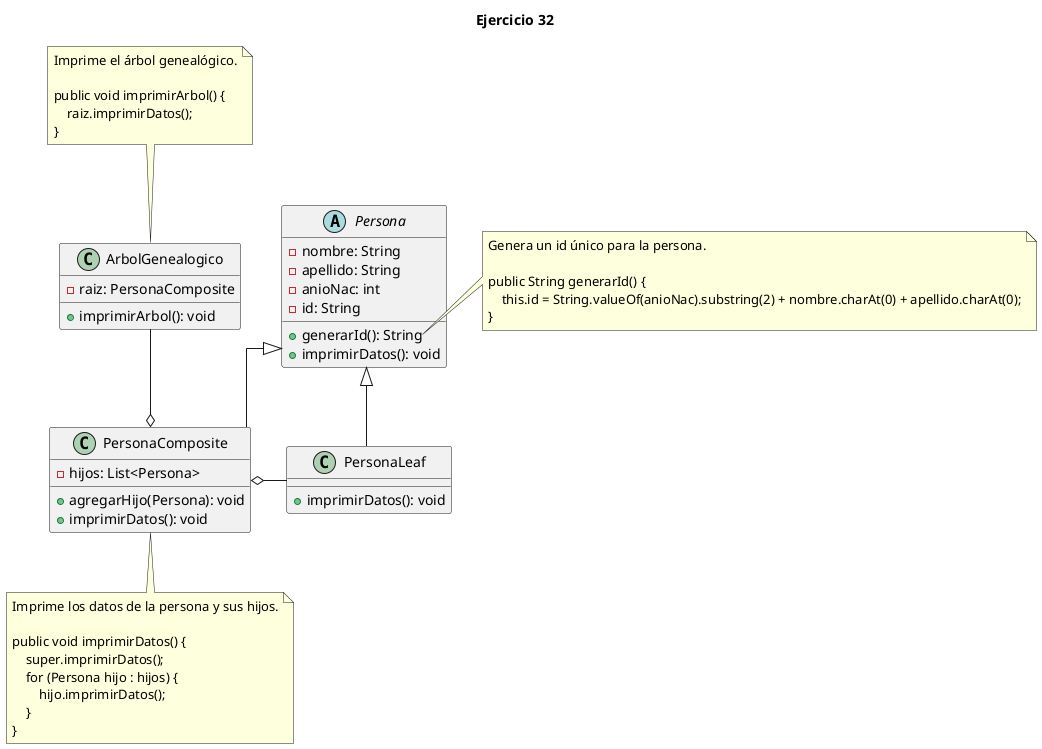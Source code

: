 @startuml
'https://plantuml.com/class-diagram

skinparam Linetype ortho
title "Ejercicio 32"

abstract class Persona {
    - nombre: String
    - apellido: String
    - anioNac: int
    - id: String

    + generarId(): String
    + imprimirDatos(): void
}

note right of Persona::generarId
    Genera un id único para la persona.

    public String generarId() {
        this.id = String.valueOf(anioNac).substring(2) + nombre.charAt(0) + apellido.charAt(0);
    }
end note

class PersonaComposite extends Persona {
    - hijos: List<Persona>

    + agregarHijo(Persona): void
    + imprimirDatos(): void
}

note bottom of PersonaComposite
    Imprime los datos de la persona y sus hijos.

    public void imprimirDatos() {
        super.imprimirDatos();
        for (Persona hijo : hijos) {
            hijo.imprimirDatos();
        }
    }
end note

class PersonaLeaf extends Persona {
    + imprimirDatos(): void
}

class ArbolGenealogico {
    - raiz: PersonaComposite

    + imprimirArbol(): void
}

note top of ArbolGenealogico
    Imprime el árbol genealógico.

    public void imprimirArbol() {
        raiz.imprimirDatos();
    }
end note

' relaciones
PersonaComposite o-r- PersonaLeaf
PersonaComposite o-u- ArbolGenealogico

@enduml